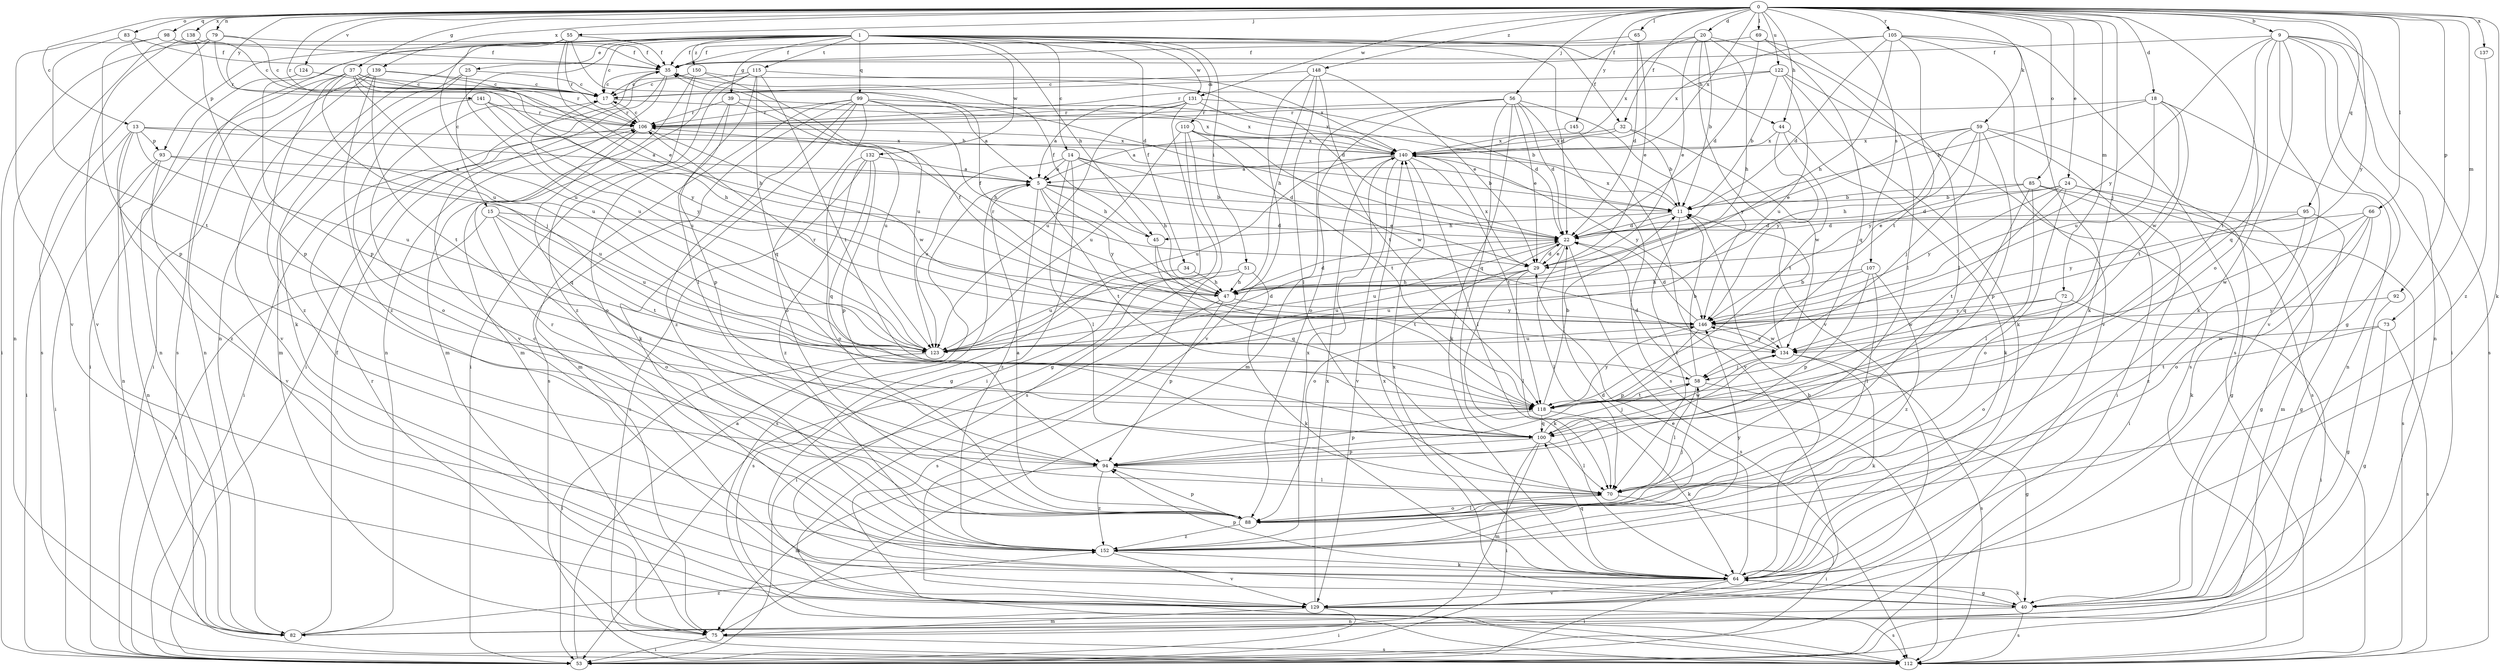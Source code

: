 strict digraph  {
0;
1;
5;
9;
11;
13;
14;
15;
17;
18;
20;
22;
24;
25;
29;
32;
34;
35;
37;
39;
40;
44;
45;
47;
51;
53;
55;
56;
58;
59;
64;
65;
66;
69;
70;
72;
73;
75;
79;
82;
83;
85;
88;
92;
93;
94;
95;
98;
99;
100;
105;
106;
107;
110;
112;
115;
118;
122;
123;
124;
129;
131;
132;
134;
137;
138;
139;
140;
141;
145;
146;
148;
150;
152;
0 -> 9  [label=b];
0 -> 13  [label=c];
0 -> 18  [label=d];
0 -> 20  [label=d];
0 -> 24  [label=e];
0 -> 32  [label=f];
0 -> 37  [label=g];
0 -> 44  [label=h];
0 -> 55  [label=j];
0 -> 56  [label=j];
0 -> 58  [label=j];
0 -> 59  [label=k];
0 -> 64  [label=k];
0 -> 65  [label=l];
0 -> 66  [label=l];
0 -> 69  [label=l];
0 -> 72  [label=m];
0 -> 73  [label=m];
0 -> 79  [label=n];
0 -> 83  [label=o];
0 -> 85  [label=o];
0 -> 88  [label=o];
0 -> 92  [label=p];
0 -> 95  [label=q];
0 -> 98  [label=q];
0 -> 105  [label=r];
0 -> 106  [label=r];
0 -> 107  [label=s];
0 -> 122  [label=u];
0 -> 124  [label=v];
0 -> 131  [label=w];
0 -> 137  [label=x];
0 -> 138  [label=x];
0 -> 139  [label=x];
0 -> 140  [label=x];
0 -> 141  [label=y];
0 -> 145  [label=y];
0 -> 146  [label=y];
0 -> 148  [label=z];
1 -> 14  [label=c];
1 -> 15  [label=c];
1 -> 17  [label=c];
1 -> 22  [label=d];
1 -> 25  [label=e];
1 -> 32  [label=f];
1 -> 34  [label=f];
1 -> 35  [label=f];
1 -> 39  [label=g];
1 -> 44  [label=h];
1 -> 45  [label=h];
1 -> 51  [label=i];
1 -> 82  [label=n];
1 -> 93  [label=p];
1 -> 99  [label=q];
1 -> 110  [label=s];
1 -> 112  [label=s];
1 -> 115  [label=t];
1 -> 131  [label=w];
1 -> 132  [label=w];
1 -> 150  [label=z];
5 -> 11  [label=b];
5 -> 29  [label=e];
5 -> 45  [label=h];
5 -> 112  [label=s];
5 -> 118  [label=t];
5 -> 146  [label=y];
5 -> 152  [label=z];
9 -> 35  [label=f];
9 -> 40  [label=g];
9 -> 53  [label=i];
9 -> 64  [label=k];
9 -> 82  [label=n];
9 -> 100  [label=q];
9 -> 112  [label=s];
9 -> 118  [label=t];
9 -> 129  [label=v];
9 -> 146  [label=y];
11 -> 22  [label=d];
11 -> 45  [label=h];
11 -> 70  [label=l];
11 -> 140  [label=x];
13 -> 5  [label=a];
13 -> 53  [label=i];
13 -> 82  [label=n];
13 -> 93  [label=p];
13 -> 123  [label=u];
13 -> 140  [label=x];
13 -> 152  [label=z];
14 -> 5  [label=a];
14 -> 11  [label=b];
14 -> 22  [label=d];
14 -> 40  [label=g];
14 -> 47  [label=h];
14 -> 70  [label=l];
14 -> 123  [label=u];
15 -> 22  [label=d];
15 -> 53  [label=i];
15 -> 88  [label=o];
15 -> 118  [label=t];
15 -> 123  [label=u];
17 -> 106  [label=r];
17 -> 123  [label=u];
17 -> 140  [label=x];
18 -> 11  [label=b];
18 -> 82  [label=n];
18 -> 106  [label=r];
18 -> 118  [label=t];
18 -> 123  [label=u];
18 -> 134  [label=w];
20 -> 11  [label=b];
20 -> 29  [label=e];
20 -> 35  [label=f];
20 -> 47  [label=h];
20 -> 70  [label=l];
20 -> 129  [label=v];
20 -> 140  [label=x];
22 -> 29  [label=e];
22 -> 70  [label=l];
22 -> 88  [label=o];
22 -> 112  [label=s];
22 -> 123  [label=u];
24 -> 11  [label=b];
24 -> 29  [label=e];
24 -> 40  [label=g];
24 -> 75  [label=m];
24 -> 88  [label=o];
24 -> 118  [label=t];
24 -> 146  [label=y];
25 -> 17  [label=c];
25 -> 64  [label=k];
25 -> 75  [label=m];
25 -> 123  [label=u];
29 -> 22  [label=d];
29 -> 47  [label=h];
29 -> 64  [label=k];
29 -> 70  [label=l];
29 -> 123  [label=u];
29 -> 140  [label=x];
32 -> 5  [label=a];
32 -> 11  [label=b];
32 -> 134  [label=w];
32 -> 140  [label=x];
34 -> 47  [label=h];
34 -> 112  [label=s];
35 -> 17  [label=c];
35 -> 53  [label=i];
35 -> 82  [label=n];
35 -> 129  [label=v];
37 -> 11  [label=b];
37 -> 17  [label=c];
37 -> 53  [label=i];
37 -> 58  [label=j];
37 -> 82  [label=n];
37 -> 106  [label=r];
37 -> 123  [label=u];
37 -> 146  [label=y];
37 -> 152  [label=z];
39 -> 88  [label=o];
39 -> 94  [label=p];
39 -> 106  [label=r];
39 -> 123  [label=u];
39 -> 140  [label=x];
40 -> 64  [label=k];
40 -> 82  [label=n];
40 -> 112  [label=s];
40 -> 140  [label=x];
44 -> 64  [label=k];
44 -> 118  [label=t];
44 -> 140  [label=x];
44 -> 146  [label=y];
45 -> 35  [label=f];
45 -> 100  [label=q];
45 -> 118  [label=t];
47 -> 22  [label=d];
47 -> 35  [label=f];
47 -> 53  [label=i];
47 -> 94  [label=p];
47 -> 106  [label=r];
47 -> 146  [label=y];
51 -> 47  [label=h];
51 -> 64  [label=k];
51 -> 112  [label=s];
51 -> 123  [label=u];
53 -> 5  [label=a];
55 -> 22  [label=d];
55 -> 29  [label=e];
55 -> 35  [label=f];
55 -> 94  [label=p];
55 -> 106  [label=r];
55 -> 123  [label=u];
56 -> 22  [label=d];
56 -> 29  [label=e];
56 -> 64  [label=k];
56 -> 75  [label=m];
56 -> 88  [label=o];
56 -> 100  [label=q];
56 -> 106  [label=r];
56 -> 112  [label=s];
56 -> 146  [label=y];
58 -> 11  [label=b];
58 -> 22  [label=d];
58 -> 40  [label=g];
58 -> 70  [label=l];
58 -> 118  [label=t];
59 -> 29  [label=e];
59 -> 47  [label=h];
59 -> 53  [label=i];
59 -> 58  [label=j];
59 -> 94  [label=p];
59 -> 112  [label=s];
59 -> 140  [label=x];
59 -> 146  [label=y];
64 -> 11  [label=b];
64 -> 17  [label=c];
64 -> 29  [label=e];
64 -> 40  [label=g];
64 -> 53  [label=i];
64 -> 94  [label=p];
64 -> 100  [label=q];
64 -> 129  [label=v];
64 -> 140  [label=x];
65 -> 22  [label=d];
65 -> 29  [label=e];
65 -> 35  [label=f];
66 -> 22  [label=d];
66 -> 40  [label=g];
66 -> 64  [label=k];
66 -> 88  [label=o];
66 -> 134  [label=w];
69 -> 22  [label=d];
69 -> 35  [label=f];
69 -> 70  [label=l];
69 -> 100  [label=q];
70 -> 53  [label=i];
70 -> 88  [label=o];
72 -> 53  [label=i];
72 -> 88  [label=o];
72 -> 134  [label=w];
72 -> 146  [label=y];
73 -> 40  [label=g];
73 -> 112  [label=s];
73 -> 118  [label=t];
73 -> 134  [label=w];
75 -> 53  [label=i];
75 -> 106  [label=r];
75 -> 112  [label=s];
79 -> 17  [label=c];
79 -> 35  [label=f];
79 -> 53  [label=i];
79 -> 82  [label=n];
79 -> 106  [label=r];
79 -> 112  [label=s];
82 -> 35  [label=f];
82 -> 152  [label=z];
83 -> 35  [label=f];
83 -> 118  [label=t];
83 -> 123  [label=u];
85 -> 11  [label=b];
85 -> 22  [label=d];
85 -> 53  [label=i];
85 -> 70  [label=l];
85 -> 100  [label=q];
85 -> 112  [label=s];
88 -> 5  [label=a];
88 -> 58  [label=j];
88 -> 70  [label=l];
88 -> 94  [label=p];
88 -> 106  [label=r];
88 -> 152  [label=z];
92 -> 40  [label=g];
92 -> 146  [label=y];
93 -> 5  [label=a];
93 -> 53  [label=i];
93 -> 82  [label=n];
93 -> 123  [label=u];
93 -> 129  [label=v];
94 -> 70  [label=l];
94 -> 75  [label=m];
94 -> 152  [label=z];
95 -> 22  [label=d];
95 -> 40  [label=g];
95 -> 146  [label=y];
95 -> 152  [label=z];
98 -> 17  [label=c];
98 -> 35  [label=f];
98 -> 94  [label=p];
98 -> 129  [label=v];
99 -> 5  [label=a];
99 -> 11  [label=b];
99 -> 47  [label=h];
99 -> 64  [label=k];
99 -> 75  [label=m];
99 -> 88  [label=o];
99 -> 106  [label=r];
99 -> 112  [label=s];
99 -> 152  [label=z];
100 -> 53  [label=i];
100 -> 58  [label=j];
100 -> 70  [label=l];
100 -> 75  [label=m];
100 -> 94  [label=p];
100 -> 134  [label=w];
105 -> 22  [label=d];
105 -> 35  [label=f];
105 -> 47  [label=h];
105 -> 64  [label=k];
105 -> 112  [label=s];
105 -> 118  [label=t];
105 -> 129  [label=v];
105 -> 140  [label=x];
106 -> 17  [label=c];
106 -> 53  [label=i];
106 -> 100  [label=q];
106 -> 134  [label=w];
106 -> 140  [label=x];
107 -> 47  [label=h];
107 -> 70  [label=l];
107 -> 94  [label=p];
107 -> 123  [label=u];
107 -> 152  [label=z];
110 -> 40  [label=g];
110 -> 112  [label=s];
110 -> 118  [label=t];
110 -> 123  [label=u];
110 -> 134  [label=w];
110 -> 140  [label=x];
115 -> 17  [label=c];
115 -> 22  [label=d];
115 -> 53  [label=i];
115 -> 70  [label=l];
115 -> 75  [label=m];
115 -> 100  [label=q];
115 -> 118  [label=t];
118 -> 11  [label=b];
118 -> 64  [label=k];
118 -> 94  [label=p];
118 -> 100  [label=q];
118 -> 146  [label=y];
122 -> 11  [label=b];
122 -> 17  [label=c];
122 -> 64  [label=k];
122 -> 106  [label=r];
122 -> 112  [label=s];
122 -> 123  [label=u];
123 -> 22  [label=d];
123 -> 53  [label=i];
123 -> 106  [label=r];
124 -> 17  [label=c];
124 -> 82  [label=n];
129 -> 53  [label=i];
129 -> 75  [label=m];
129 -> 112  [label=s];
129 -> 140  [label=x];
131 -> 5  [label=a];
131 -> 22  [label=d];
131 -> 53  [label=i];
131 -> 106  [label=r];
131 -> 123  [label=u];
131 -> 140  [label=x];
132 -> 5  [label=a];
132 -> 88  [label=o];
132 -> 94  [label=p];
132 -> 100  [label=q];
132 -> 112  [label=s];
132 -> 152  [label=z];
134 -> 11  [label=b];
134 -> 58  [label=j];
134 -> 64  [label=k];
134 -> 112  [label=s];
134 -> 146  [label=y];
137 -> 152  [label=z];
138 -> 35  [label=f];
138 -> 94  [label=p];
138 -> 129  [label=v];
139 -> 17  [label=c];
139 -> 47  [label=h];
139 -> 53  [label=i];
139 -> 118  [label=t];
139 -> 129  [label=v];
139 -> 152  [label=z];
140 -> 5  [label=a];
140 -> 70  [label=l];
140 -> 118  [label=t];
140 -> 123  [label=u];
140 -> 129  [label=v];
140 -> 146  [label=y];
141 -> 47  [label=h];
141 -> 88  [label=o];
141 -> 106  [label=r];
141 -> 146  [label=y];
145 -> 129  [label=v];
145 -> 140  [label=x];
146 -> 22  [label=d];
146 -> 35  [label=f];
146 -> 94  [label=p];
146 -> 123  [label=u];
146 -> 134  [label=w];
148 -> 17  [label=c];
148 -> 29  [label=e];
148 -> 47  [label=h];
148 -> 70  [label=l];
148 -> 118  [label=t];
148 -> 129  [label=v];
150 -> 17  [label=c];
150 -> 75  [label=m];
150 -> 123  [label=u];
150 -> 140  [label=x];
150 -> 152  [label=z];
152 -> 22  [label=d];
152 -> 64  [label=k];
152 -> 129  [label=v];
152 -> 140  [label=x];
152 -> 146  [label=y];
}
